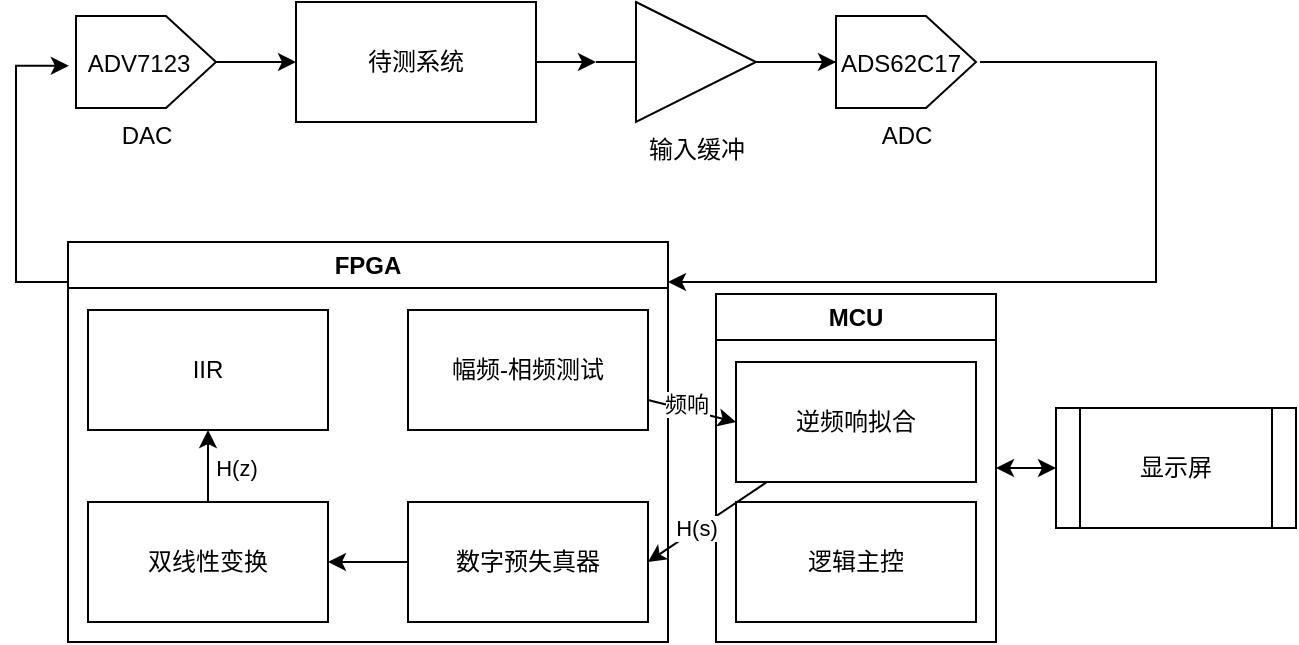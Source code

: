 <mxfile version="26.2.2" pages="2">
  <diagram name="第 1 页" id="MudDqmPwa0GelHySXNs-">
    <mxGraphModel dx="2068" dy="1202" grid="1" gridSize="10" guides="1" tooltips="1" connect="1" arrows="1" fold="1" page="1" pageScale="1" pageWidth="1169" pageHeight="827" math="0" shadow="0">
      <root>
        <mxCell id="0" />
        <mxCell id="1" parent="0" />
        <mxCell id="e4ktc7XYV7qrtuV37kAz-1" value="FPGA" style="swimlane;whiteSpace=wrap;html=1;" parent="1" vertex="1">
          <mxGeometry x="336" y="400" width="300" height="200" as="geometry" />
        </mxCell>
        <mxCell id="UlzZF1e0Nexuhl7ebQDG-5" style="edgeStyle=orthogonalEdgeStyle;rounded=0;orthogonalLoop=1;jettySize=auto;html=1;entryX=1;entryY=0.5;entryDx=0;entryDy=0;" parent="e4ktc7XYV7qrtuV37kAz-1" source="e4ktc7XYV7qrtuV37kAz-8" target="e4ktc7XYV7qrtuV37kAz-7" edge="1">
          <mxGeometry relative="1" as="geometry" />
        </mxCell>
        <mxCell id="UlzZF1e0Nexuhl7ebQDG-13" value="H(z)" style="edgeLabel;html=1;align=center;verticalAlign=middle;resizable=0;points=[];" parent="UlzZF1e0Nexuhl7ebQDG-5" vertex="1" connectable="0">
          <mxGeometry x="-0.272" y="-3" relative="1" as="geometry">
            <mxPoint x="-72" y="-44" as="offset" />
          </mxGeometry>
        </mxCell>
        <mxCell id="e4ktc7XYV7qrtuV37kAz-8" value="数字预失真器" style="whiteSpace=wrap;html=1;" parent="e4ktc7XYV7qrtuV37kAz-1" vertex="1">
          <mxGeometry x="170" y="130" width="120" height="60" as="geometry" />
        </mxCell>
        <mxCell id="e4ktc7XYV7qrtuV37kAz-17" value="幅频-相频测试" style="whiteSpace=wrap;html=1;" parent="e4ktc7XYV7qrtuV37kAz-1" vertex="1">
          <mxGeometry x="170" y="34" width="120" height="60" as="geometry" />
        </mxCell>
        <mxCell id="UlzZF1e0Nexuhl7ebQDG-1" value="IIR" style="whiteSpace=wrap;html=1;" parent="e4ktc7XYV7qrtuV37kAz-1" vertex="1">
          <mxGeometry x="10" y="34" width="120" height="60" as="geometry" />
        </mxCell>
        <mxCell id="UlzZF1e0Nexuhl7ebQDG-6" style="edgeStyle=orthogonalEdgeStyle;rounded=0;orthogonalLoop=1;jettySize=auto;html=1;entryX=0.5;entryY=1;entryDx=0;entryDy=0;" parent="e4ktc7XYV7qrtuV37kAz-1" source="e4ktc7XYV7qrtuV37kAz-7" target="UlzZF1e0Nexuhl7ebQDG-1" edge="1">
          <mxGeometry relative="1" as="geometry" />
        </mxCell>
        <mxCell id="e4ktc7XYV7qrtuV37kAz-7" value="双线性变换" style="whiteSpace=wrap;html=1;" parent="e4ktc7XYV7qrtuV37kAz-1" vertex="1">
          <mxGeometry x="10" y="130" width="120" height="60" as="geometry" />
        </mxCell>
        <mxCell id="e4ktc7XYV7qrtuV37kAz-29" style="edgeStyle=orthogonalEdgeStyle;rounded=0;orthogonalLoop=1;jettySize=auto;html=1;entryX=0;entryY=0.5;entryDx=0;entryDy=0;startArrow=classic;startFill=1;" parent="1" source="e4ktc7XYV7qrtuV37kAz-2" target="e4ktc7XYV7qrtuV37kAz-5" edge="1">
          <mxGeometry relative="1" as="geometry" />
        </mxCell>
        <mxCell id="e4ktc7XYV7qrtuV37kAz-2" value="MCU" style="swimlane;whiteSpace=wrap;html=1;" parent="1" vertex="1">
          <mxGeometry x="660" y="426" width="140" height="174" as="geometry" />
        </mxCell>
        <mxCell id="e4ktc7XYV7qrtuV37kAz-6" value="逆频响拟合" style="whiteSpace=wrap;html=1;" parent="e4ktc7XYV7qrtuV37kAz-2" vertex="1">
          <mxGeometry x="10" y="34" width="120" height="60" as="geometry" />
        </mxCell>
        <mxCell id="e4ktc7XYV7qrtuV37kAz-18" value="逻辑主控" style="whiteSpace=wrap;html=1;" parent="e4ktc7XYV7qrtuV37kAz-2" vertex="1">
          <mxGeometry x="10" y="104" width="120" height="60" as="geometry" />
        </mxCell>
        <mxCell id="e4ktc7XYV7qrtuV37kAz-5" value="显示屏" style="shape=process;whiteSpace=wrap;html=1;backgroundOutline=1;" parent="1" vertex="1">
          <mxGeometry x="830" y="483" width="120" height="60" as="geometry" />
        </mxCell>
        <mxCell id="e4ktc7XYV7qrtuV37kAz-10" value="输入缓冲" style="verticalLabelPosition=bottom;shadow=0;dashed=0;align=center;html=1;verticalAlign=top;shape=mxgraph.electrical.logic_gates.buffer2;" parent="1" vertex="1">
          <mxGeometry x="600" y="280" width="100" height="60" as="geometry" />
        </mxCell>
        <mxCell id="e4ktc7XYV7qrtuV37kAz-15" value="ADC" style="verticalLabelPosition=bottom;shadow=0;dashed=0;align=center;html=1;verticalAlign=top;shape=mxgraph.electrical.abstract.dac;direction=east;" parent="1" vertex="1">
          <mxGeometry x="720" y="287" width="70" height="46" as="geometry" />
        </mxCell>
        <mxCell id="e4ktc7XYV7qrtuV37kAz-21" style="edgeStyle=orthogonalEdgeStyle;rounded=0;orthogonalLoop=1;jettySize=auto;html=1;entryX=0;entryY=0.5;entryDx=0;entryDy=0;" parent="1" source="e4ktc7XYV7qrtuV37kAz-13" target="e4ktc7XYV7qrtuV37kAz-16" edge="1">
          <mxGeometry relative="1" as="geometry" />
        </mxCell>
        <mxCell id="e4ktc7XYV7qrtuV37kAz-13" value="DAC" style="verticalLabelPosition=bottom;shadow=0;dashed=0;align=center;html=1;verticalAlign=top;shape=mxgraph.electrical.abstract.dac;" parent="1" vertex="1">
          <mxGeometry x="340" y="287" width="70" height="46" as="geometry" />
        </mxCell>
        <mxCell id="e4ktc7XYV7qrtuV37kAz-23" style="edgeStyle=orthogonalEdgeStyle;rounded=0;orthogonalLoop=1;jettySize=auto;html=1;" parent="1" source="e4ktc7XYV7qrtuV37kAz-16" target="e4ktc7XYV7qrtuV37kAz-10" edge="1">
          <mxGeometry relative="1" as="geometry" />
        </mxCell>
        <mxCell id="e4ktc7XYV7qrtuV37kAz-16" value="待测系统" style="whiteSpace=wrap;html=1;" parent="1" vertex="1">
          <mxGeometry x="450" y="280" width="120" height="60" as="geometry" />
        </mxCell>
        <mxCell id="e4ktc7XYV7qrtuV37kAz-24" style="edgeStyle=orthogonalEdgeStyle;rounded=0;orthogonalLoop=1;jettySize=auto;html=1;entryX=0;entryY=0.5;entryDx=0;entryDy=0;entryPerimeter=0;" parent="1" source="e4ktc7XYV7qrtuV37kAz-10" target="e4ktc7XYV7qrtuV37kAz-15" edge="1">
          <mxGeometry relative="1" as="geometry" />
        </mxCell>
        <mxCell id="e4ktc7XYV7qrtuV37kAz-30" value="ADS62C17" style="text;html=1;align=center;verticalAlign=middle;resizable=0;points=[];autosize=1;strokeColor=none;fillColor=none;" parent="1" vertex="1">
          <mxGeometry x="712" y="296" width="80" height="30" as="geometry" />
        </mxCell>
        <mxCell id="e4ktc7XYV7qrtuV37kAz-31" value="ADV7123" style="text;html=1;align=center;verticalAlign=middle;resizable=0;points=[];autosize=1;strokeColor=none;fillColor=none;" parent="1" vertex="1">
          <mxGeometry x="336" y="296" width="70" height="30" as="geometry" />
        </mxCell>
        <mxCell id="UlzZF1e0Nexuhl7ebQDG-3" style="rounded=0;orthogonalLoop=1;jettySize=auto;html=1;entryX=0;entryY=0.5;entryDx=0;entryDy=0;" parent="1" source="e4ktc7XYV7qrtuV37kAz-17" target="e4ktc7XYV7qrtuV37kAz-6" edge="1">
          <mxGeometry relative="1" as="geometry" />
        </mxCell>
        <mxCell id="UlzZF1e0Nexuhl7ebQDG-11" value="频响" style="edgeLabel;html=1;align=center;verticalAlign=middle;resizable=0;points=[];" parent="UlzZF1e0Nexuhl7ebQDG-3" vertex="1" connectable="0">
          <mxGeometry x="-0.184" y="3" relative="1" as="geometry">
            <mxPoint as="offset" />
          </mxGeometry>
        </mxCell>
        <mxCell id="UlzZF1e0Nexuhl7ebQDG-7" style="rounded=0;orthogonalLoop=1;jettySize=auto;html=1;entryX=1;entryY=0.5;entryDx=0;entryDy=0;" parent="1" source="e4ktc7XYV7qrtuV37kAz-6" target="e4ktc7XYV7qrtuV37kAz-8" edge="1">
          <mxGeometry relative="1" as="geometry" />
        </mxCell>
        <mxCell id="UlzZF1e0Nexuhl7ebQDG-12" value="H(s)" style="edgeLabel;html=1;align=center;verticalAlign=middle;resizable=0;points=[];" parent="UlzZF1e0Nexuhl7ebQDG-7" vertex="1" connectable="0">
          <mxGeometry x="0.277" y="3" relative="1" as="geometry">
            <mxPoint y="-5" as="offset" />
          </mxGeometry>
        </mxCell>
        <mxCell id="UlzZF1e0Nexuhl7ebQDG-8" style="edgeStyle=orthogonalEdgeStyle;rounded=0;orthogonalLoop=1;jettySize=auto;html=1;entryX=0.006;entryY=0.53;entryDx=0;entryDy=0;entryPerimeter=0;" parent="1" source="e4ktc7XYV7qrtuV37kAz-1" target="e4ktc7XYV7qrtuV37kAz-31" edge="1">
          <mxGeometry relative="1" as="geometry">
            <Array as="points">
              <mxPoint x="310" y="420" />
              <mxPoint x="310" y="312" />
            </Array>
          </mxGeometry>
        </mxCell>
        <mxCell id="UlzZF1e0Nexuhl7ebQDG-10" style="edgeStyle=orthogonalEdgeStyle;rounded=0;orthogonalLoop=1;jettySize=auto;html=1;entryX=1;entryY=0.1;entryDx=0;entryDy=0;entryPerimeter=0;" parent="1" source="e4ktc7XYV7qrtuV37kAz-30" target="e4ktc7XYV7qrtuV37kAz-1" edge="1">
          <mxGeometry relative="1" as="geometry">
            <Array as="points">
              <mxPoint x="880" y="310" />
              <mxPoint x="880" y="420" />
            </Array>
          </mxGeometry>
        </mxCell>
      </root>
    </mxGraphModel>
  </diagram>
  <diagram id="A94xrwMBkQNsNLbOJk9F" name="第 2 页">
    <mxGraphModel dx="2068" dy="1202" grid="1" gridSize="10" guides="1" tooltips="1" connect="1" arrows="1" fold="1" page="1" pageScale="1" pageWidth="1169" pageHeight="827" math="0" shadow="0">
      <root>
        <mxCell id="0" />
        <mxCell id="1" parent="0" />
      </root>
    </mxGraphModel>
  </diagram>
</mxfile>
